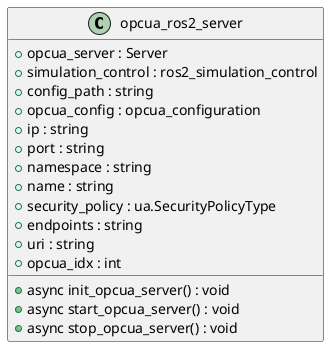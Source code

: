 @startuml "Opcua_server"

class "opcua_ros2_server" {
    + opcua_server : Server
    + simulation_control : ros2_simulation_control
    + config_path : string
    + opcua_config : opcua_configuration
    + ip : string
    + port : string
    + namespace : string
    + name : string
    + security_policy : ua.SecurityPolicyType
    + endpoints : string
    + uri : string
    + opcua_idx : int
    + async init_opcua_server() : void
    + async start_opcua_server() : void
    + async stop_opcua_server() : void
}

@enduml
